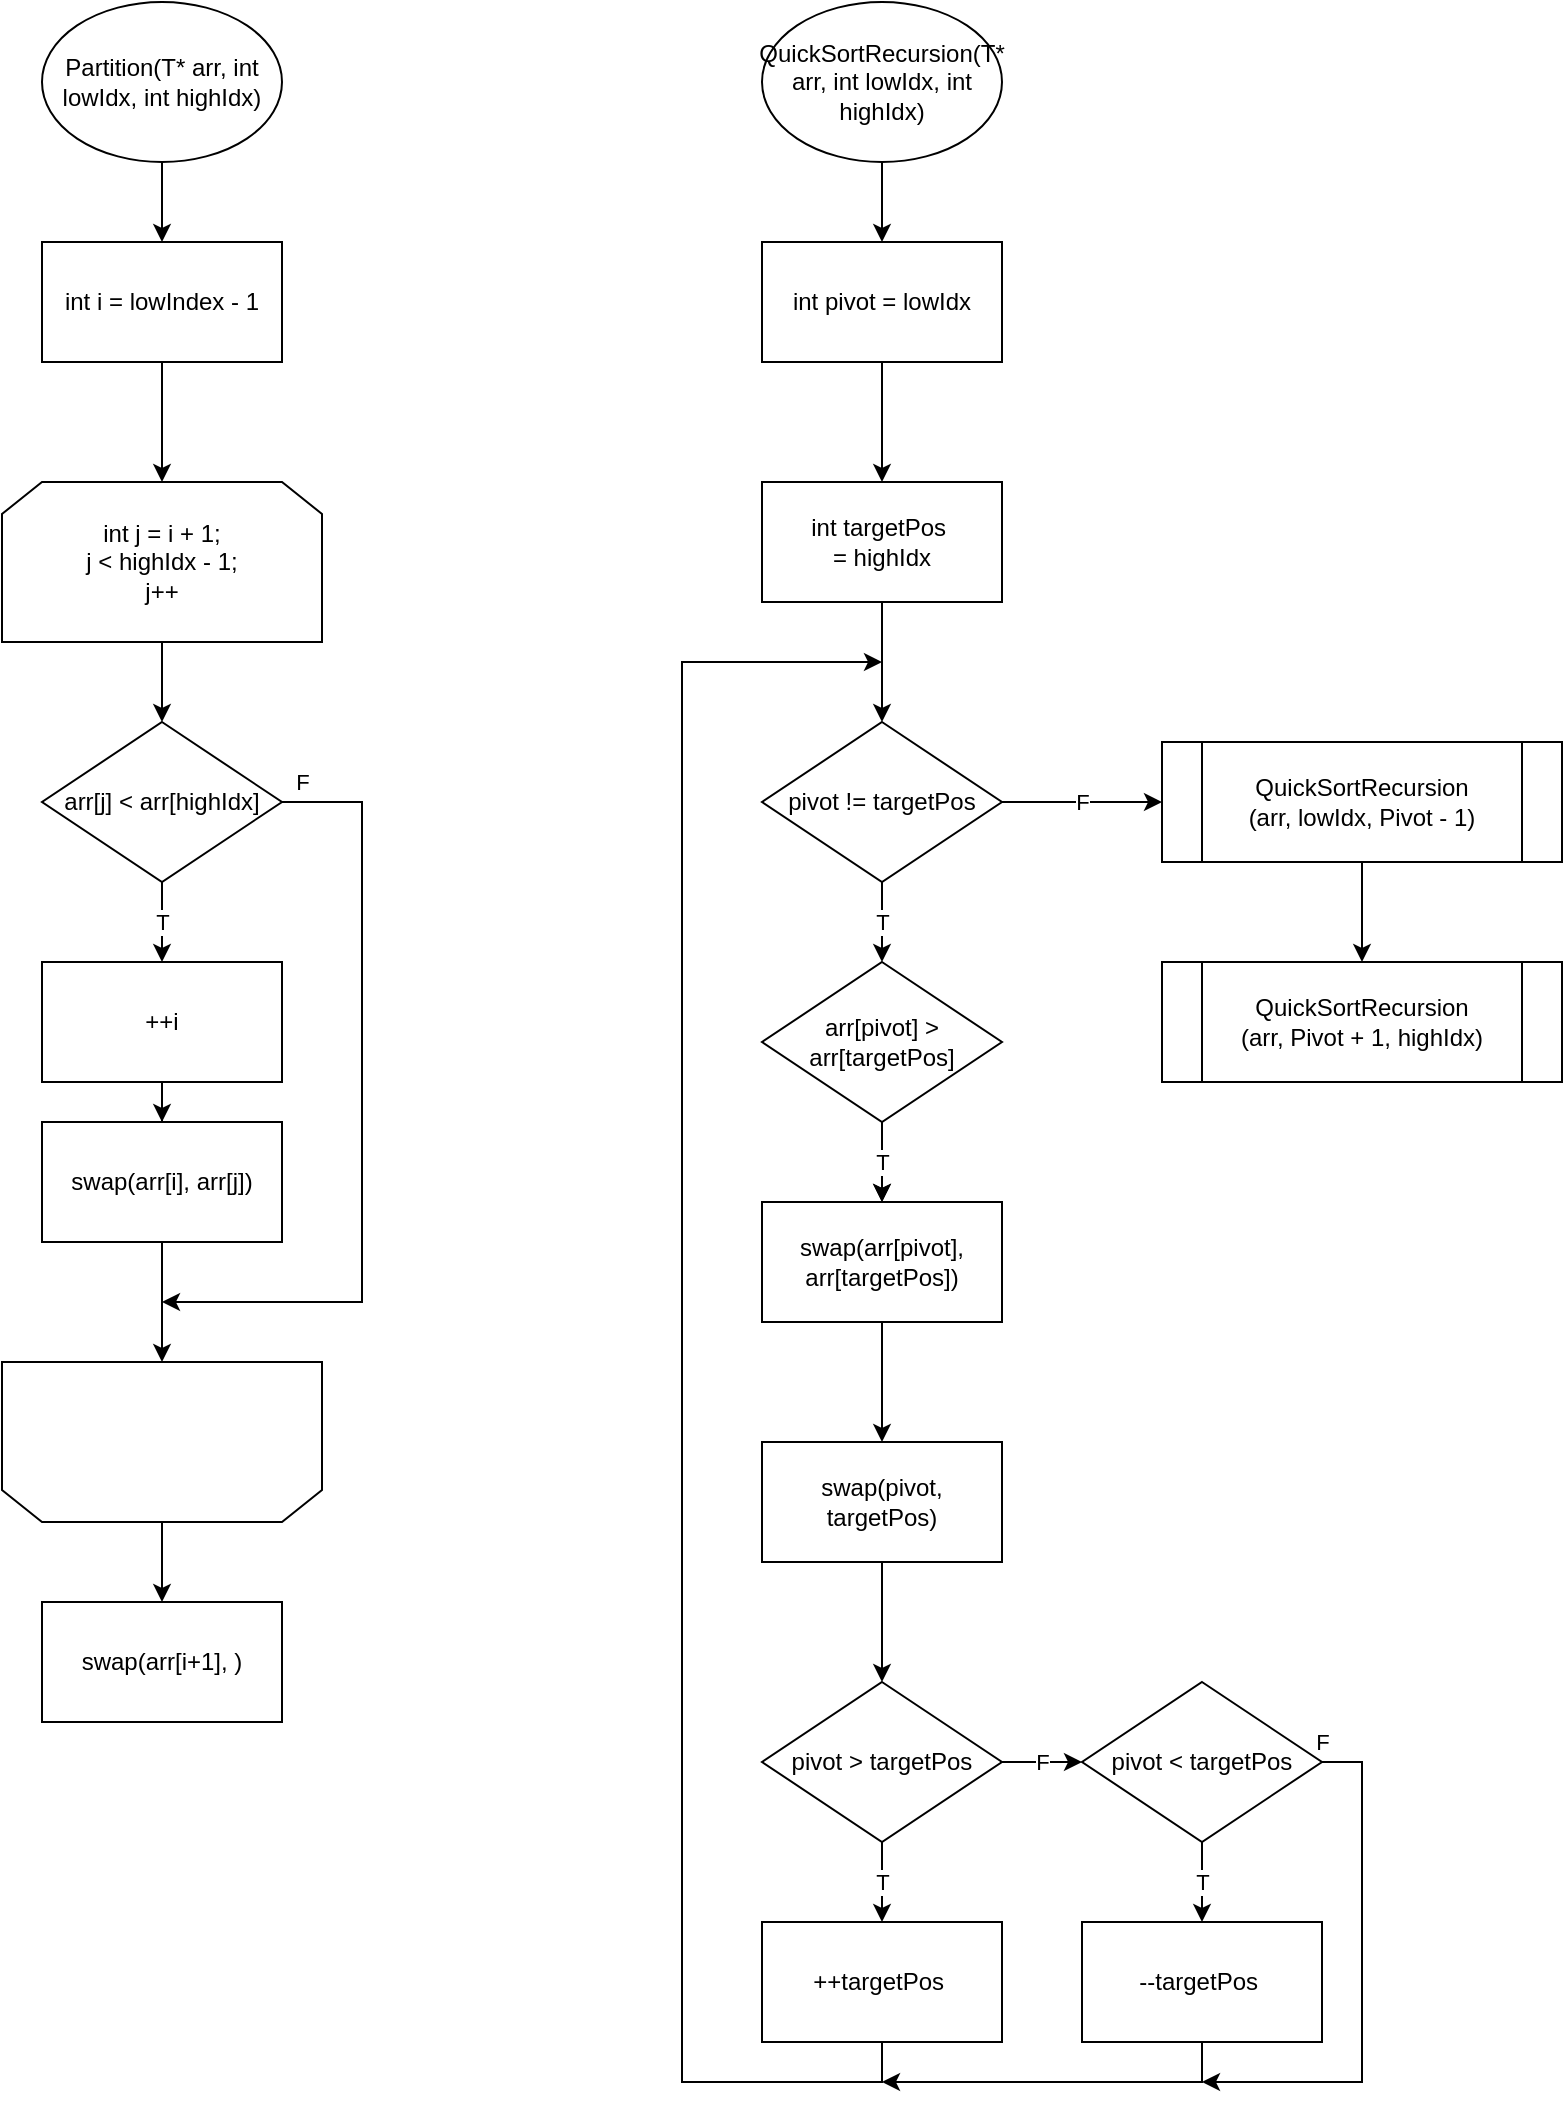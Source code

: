<mxfile version="19.0.1" type="device"><diagram id="tBo4gF3kiWlmcW50dATX" name="페이지-1"><mxGraphModel dx="1102" dy="985" grid="1" gridSize="10" guides="1" tooltips="1" connect="1" arrows="1" fold="1" page="1" pageScale="1" pageWidth="827" pageHeight="1169" math="0" shadow="0"><root><mxCell id="0"/><mxCell id="1" parent="0"/><mxCell id="lWD76YswF5eXnWPzL9gL-5" value="" style="edgeStyle=orthogonalEdgeStyle;rounded=0;orthogonalLoop=1;jettySize=auto;html=1;" edge="1" parent="1" source="lWD76YswF5eXnWPzL9gL-1" target="lWD76YswF5eXnWPzL9gL-2"><mxGeometry relative="1" as="geometry"/></mxCell><mxCell id="lWD76YswF5eXnWPzL9gL-1" value="Partition(T* arr, int lowIdx, int highIdx)" style="ellipse;whiteSpace=wrap;html=1;" vertex="1" parent="1"><mxGeometry x="40" y="40" width="120" height="80" as="geometry"/></mxCell><mxCell id="lWD76YswF5eXnWPzL9gL-4" value="" style="edgeStyle=orthogonalEdgeStyle;rounded=0;orthogonalLoop=1;jettySize=auto;html=1;" edge="1" parent="1" source="lWD76YswF5eXnWPzL9gL-2" target="lWD76YswF5eXnWPzL9gL-3"><mxGeometry relative="1" as="geometry"/></mxCell><mxCell id="lWD76YswF5eXnWPzL9gL-2" value="int i = lowIndex - 1" style="rounded=0;whiteSpace=wrap;html=1;" vertex="1" parent="1"><mxGeometry x="40" y="160" width="120" height="60" as="geometry"/></mxCell><mxCell id="lWD76YswF5eXnWPzL9gL-9" value="" style="edgeStyle=orthogonalEdgeStyle;rounded=0;orthogonalLoop=1;jettySize=auto;html=1;" edge="1" parent="1" source="lWD76YswF5eXnWPzL9gL-3" target="lWD76YswF5eXnWPzL9gL-8"><mxGeometry relative="1" as="geometry"/></mxCell><mxCell id="lWD76YswF5eXnWPzL9gL-3" value="int j = i + 1;&lt;br&gt;j &amp;lt; highIdx - 1;&lt;br&gt;j++" style="shape=loopLimit;whiteSpace=wrap;html=1;" vertex="1" parent="1"><mxGeometry x="20" y="280" width="160" height="80" as="geometry"/></mxCell><mxCell id="lWD76YswF5eXnWPzL9gL-18" value="" style="edgeStyle=orthogonalEdgeStyle;rounded=0;orthogonalLoop=1;jettySize=auto;html=1;" edge="1" parent="1" source="lWD76YswF5eXnWPzL9gL-6" target="lWD76YswF5eXnWPzL9gL-17"><mxGeometry relative="1" as="geometry"/></mxCell><mxCell id="lWD76YswF5eXnWPzL9gL-6" value="" style="shape=loopLimit;whiteSpace=wrap;html=1;flipV=1;" vertex="1" parent="1"><mxGeometry x="20" y="720" width="160" height="80" as="geometry"/></mxCell><mxCell id="lWD76YswF5eXnWPzL9gL-12" value="T" style="edgeStyle=orthogonalEdgeStyle;rounded=0;orthogonalLoop=1;jettySize=auto;html=1;" edge="1" parent="1" source="lWD76YswF5eXnWPzL9gL-8" target="lWD76YswF5eXnWPzL9gL-10"><mxGeometry relative="1" as="geometry"/></mxCell><mxCell id="lWD76YswF5eXnWPzL9gL-16" value="F" style="edgeStyle=orthogonalEdgeStyle;rounded=0;orthogonalLoop=1;jettySize=auto;html=1;exitX=1;exitY=0.5;exitDx=0;exitDy=0;" edge="1" parent="1" source="lWD76YswF5eXnWPzL9gL-8"><mxGeometry x="-0.949" y="10" relative="1" as="geometry"><mxPoint x="100" y="690" as="targetPoint"/><Array as="points"><mxPoint x="200" y="440"/><mxPoint x="200" y="690"/></Array><mxPoint as="offset"/></mxGeometry></mxCell><mxCell id="lWD76YswF5eXnWPzL9gL-8" value="arr[j] &amp;lt; arr[highIdx]" style="rhombus;whiteSpace=wrap;html=1;" vertex="1" parent="1"><mxGeometry x="40" y="400" width="120" height="80" as="geometry"/></mxCell><mxCell id="lWD76YswF5eXnWPzL9gL-14" value="" style="edgeStyle=orthogonalEdgeStyle;rounded=0;orthogonalLoop=1;jettySize=auto;html=1;" edge="1" parent="1" source="lWD76YswF5eXnWPzL9gL-10" target="lWD76YswF5eXnWPzL9gL-13"><mxGeometry relative="1" as="geometry"/></mxCell><mxCell id="lWD76YswF5eXnWPzL9gL-10" value="++i" style="rounded=0;whiteSpace=wrap;html=1;" vertex="1" parent="1"><mxGeometry x="40" y="520" width="120" height="60" as="geometry"/></mxCell><mxCell id="lWD76YswF5eXnWPzL9gL-15" value="" style="edgeStyle=orthogonalEdgeStyle;rounded=0;orthogonalLoop=1;jettySize=auto;html=1;" edge="1" parent="1" source="lWD76YswF5eXnWPzL9gL-13" target="lWD76YswF5eXnWPzL9gL-6"><mxGeometry relative="1" as="geometry"/></mxCell><mxCell id="lWD76YswF5eXnWPzL9gL-13" value="swap(arr[i], arr[j])" style="rounded=0;whiteSpace=wrap;html=1;" vertex="1" parent="1"><mxGeometry x="40" y="600" width="120" height="60" as="geometry"/></mxCell><mxCell id="lWD76YswF5eXnWPzL9gL-17" value="swap(arr[i+1], )" style="rounded=0;whiteSpace=wrap;html=1;" vertex="1" parent="1"><mxGeometry x="40" y="840" width="120" height="60" as="geometry"/></mxCell><mxCell id="lWD76YswF5eXnWPzL9gL-21" value="" style="edgeStyle=orthogonalEdgeStyle;rounded=0;orthogonalLoop=1;jettySize=auto;html=1;" edge="1" parent="1" source="lWD76YswF5eXnWPzL9gL-19" target="lWD76YswF5eXnWPzL9gL-20"><mxGeometry relative="1" as="geometry"/></mxCell><mxCell id="lWD76YswF5eXnWPzL9gL-19" value="&lt;span style=&quot;&quot;&gt;QuickSortRecursion(T* arr, int lowIdx, int highIdx)&lt;/span&gt;" style="ellipse;whiteSpace=wrap;html=1;" vertex="1" parent="1"><mxGeometry x="400" y="40" width="120" height="80" as="geometry"/></mxCell><mxCell id="lWD76YswF5eXnWPzL9gL-23" value="" style="edgeStyle=orthogonalEdgeStyle;rounded=0;orthogonalLoop=1;jettySize=auto;html=1;" edge="1" parent="1" source="lWD76YswF5eXnWPzL9gL-20"><mxGeometry relative="1" as="geometry"><mxPoint x="460" y="280" as="targetPoint"/></mxGeometry></mxCell><mxCell id="lWD76YswF5eXnWPzL9gL-20" value="int pivot = lowIdx" style="rounded=0;whiteSpace=wrap;html=1;" vertex="1" parent="1"><mxGeometry x="400" y="160" width="120" height="60" as="geometry"/></mxCell><mxCell id="lWD76YswF5eXnWPzL9gL-26" value="" style="edgeStyle=orthogonalEdgeStyle;rounded=0;orthogonalLoop=1;jettySize=auto;html=1;" edge="1" parent="1" source="lWD76YswF5eXnWPzL9gL-25"><mxGeometry relative="1" as="geometry"><mxPoint x="460" y="400" as="targetPoint"/></mxGeometry></mxCell><mxCell id="lWD76YswF5eXnWPzL9gL-25" value="int targetPos&amp;nbsp;&lt;br&gt;= highIdx" style="rounded=0;whiteSpace=wrap;html=1;" vertex="1" parent="1"><mxGeometry x="400" y="280" width="120" height="60" as="geometry"/></mxCell><mxCell id="lWD76YswF5eXnWPzL9gL-30" value="" style="edgeStyle=orthogonalEdgeStyle;rounded=0;orthogonalLoop=1;jettySize=auto;html=1;" edge="1" parent="1" source="lWD76YswF5eXnWPzL9gL-31" target="lWD76YswF5eXnWPzL9gL-32"><mxGeometry relative="1" as="geometry"/></mxCell><mxCell id="lWD76YswF5eXnWPzL9gL-43" value="T" style="edgeStyle=orthogonalEdgeStyle;rounded=0;orthogonalLoop=1;jettySize=auto;html=1;" edge="1" parent="1" source="lWD76YswF5eXnWPzL9gL-31" target="lWD76YswF5eXnWPzL9gL-32"><mxGeometry relative="1" as="geometry"/></mxCell><mxCell id="lWD76YswF5eXnWPzL9gL-31" value="arr[pivot] &amp;gt; arr[targetPos]" style="rhombus;whiteSpace=wrap;html=1;" vertex="1" parent="1"><mxGeometry x="400" y="520" width="120" height="80" as="geometry"/></mxCell><mxCell id="lWD76YswF5eXnWPzL9gL-52" value="" style="edgeStyle=orthogonalEdgeStyle;rounded=0;orthogonalLoop=1;jettySize=auto;html=1;" edge="1" parent="1" source="lWD76YswF5eXnWPzL9gL-32" target="lWD76YswF5eXnWPzL9gL-51"><mxGeometry relative="1" as="geometry"/></mxCell><mxCell id="lWD76YswF5eXnWPzL9gL-32" value="swap(arr[pivot], arr[targetPos])" style="rounded=0;whiteSpace=wrap;html=1;" vertex="1" parent="1"><mxGeometry x="400" y="640" width="120" height="60" as="geometry"/></mxCell><mxCell id="lWD76YswF5eXnWPzL9gL-34" value="T" style="edgeStyle=orthogonalEdgeStyle;rounded=0;orthogonalLoop=1;jettySize=auto;html=1;" edge="1" parent="1" source="lWD76YswF5eXnWPzL9gL-33" target="lWD76YswF5eXnWPzL9gL-31"><mxGeometry relative="1" as="geometry"/></mxCell><mxCell id="lWD76YswF5eXnWPzL9gL-58" value="F" style="edgeStyle=orthogonalEdgeStyle;rounded=0;orthogonalLoop=1;jettySize=auto;html=1;" edge="1" parent="1" source="lWD76YswF5eXnWPzL9gL-33" target="lWD76YswF5eXnWPzL9gL-57"><mxGeometry relative="1" as="geometry"/></mxCell><mxCell id="lWD76YswF5eXnWPzL9gL-33" value="pivot != targetPos" style="rhombus;whiteSpace=wrap;html=1;" vertex="1" parent="1"><mxGeometry x="400" y="400" width="120" height="80" as="geometry"/></mxCell><mxCell id="lWD76YswF5eXnWPzL9gL-38" value="T" style="edgeStyle=orthogonalEdgeStyle;rounded=0;orthogonalLoop=1;jettySize=auto;html=1;" edge="1" parent="1" source="lWD76YswF5eXnWPzL9gL-35" target="lWD76YswF5eXnWPzL9gL-37"><mxGeometry relative="1" as="geometry"/></mxCell><mxCell id="lWD76YswF5eXnWPzL9gL-42" value="F" style="edgeStyle=orthogonalEdgeStyle;rounded=0;orthogonalLoop=1;jettySize=auto;html=1;" edge="1" parent="1" source="lWD76YswF5eXnWPzL9gL-35" target="lWD76YswF5eXnWPzL9gL-40"><mxGeometry relative="1" as="geometry"/></mxCell><mxCell id="lWD76YswF5eXnWPzL9gL-35" value="pivot &amp;gt; targetPos" style="rhombus;whiteSpace=wrap;html=1;" vertex="1" parent="1"><mxGeometry x="400" y="880" width="120" height="80" as="geometry"/></mxCell><mxCell id="lWD76YswF5eXnWPzL9gL-55" style="edgeStyle=orthogonalEdgeStyle;rounded=0;orthogonalLoop=1;jettySize=auto;html=1;exitX=0.5;exitY=1;exitDx=0;exitDy=0;" edge="1" parent="1" source="lWD76YswF5eXnWPzL9gL-37"><mxGeometry relative="1" as="geometry"><mxPoint x="460" y="370" as="targetPoint"/><Array as="points"><mxPoint x="460" y="1080"/><mxPoint x="360" y="1080"/><mxPoint x="360" y="370"/></Array></mxGeometry></mxCell><mxCell id="lWD76YswF5eXnWPzL9gL-37" value="++targetPos&amp;nbsp;" style="rounded=0;whiteSpace=wrap;html=1;" vertex="1" parent="1"><mxGeometry x="400" y="1000" width="120" height="60" as="geometry"/></mxCell><mxCell id="lWD76YswF5eXnWPzL9gL-39" value="T" style="edgeStyle=orthogonalEdgeStyle;rounded=0;orthogonalLoop=1;jettySize=auto;html=1;" edge="1" parent="1" source="lWD76YswF5eXnWPzL9gL-40" target="lWD76YswF5eXnWPzL9gL-41"><mxGeometry relative="1" as="geometry"/></mxCell><mxCell id="lWD76YswF5eXnWPzL9gL-47" value="F" style="edgeStyle=orthogonalEdgeStyle;rounded=0;orthogonalLoop=1;jettySize=auto;html=1;exitX=1;exitY=0.5;exitDx=0;exitDy=0;" edge="1" parent="1" source="lWD76YswF5eXnWPzL9gL-40"><mxGeometry x="-1" y="10" relative="1" as="geometry"><mxPoint x="620" y="1080" as="targetPoint"/><Array as="points"><mxPoint x="700" y="920"/><mxPoint x="700" y="1080"/></Array><mxPoint as="offset"/></mxGeometry></mxCell><mxCell id="lWD76YswF5eXnWPzL9gL-40" value="pivot &amp;lt; targetPos" style="rhombus;whiteSpace=wrap;html=1;" vertex="1" parent="1"><mxGeometry x="560" y="880" width="120" height="80" as="geometry"/></mxCell><mxCell id="lWD76YswF5eXnWPzL9gL-46" style="edgeStyle=orthogonalEdgeStyle;rounded=0;orthogonalLoop=1;jettySize=auto;html=1;" edge="1" parent="1" source="lWD76YswF5eXnWPzL9gL-41"><mxGeometry relative="1" as="geometry"><mxPoint x="460" y="1080" as="targetPoint"/><Array as="points"><mxPoint x="620" y="1080"/></Array></mxGeometry></mxCell><mxCell id="lWD76YswF5eXnWPzL9gL-41" value="--targetPos&amp;nbsp;" style="rounded=0;whiteSpace=wrap;html=1;" vertex="1" parent="1"><mxGeometry x="560" y="1000" width="120" height="60" as="geometry"/></mxCell><mxCell id="lWD76YswF5eXnWPzL9gL-53" value="" style="edgeStyle=orthogonalEdgeStyle;rounded=0;orthogonalLoop=1;jettySize=auto;html=1;" edge="1" parent="1" source="lWD76YswF5eXnWPzL9gL-51" target="lWD76YswF5eXnWPzL9gL-35"><mxGeometry relative="1" as="geometry"/></mxCell><mxCell id="lWD76YswF5eXnWPzL9gL-51" value="swap(pivot, targetPos)" style="rounded=0;whiteSpace=wrap;html=1;" vertex="1" parent="1"><mxGeometry x="400" y="760" width="120" height="60" as="geometry"/></mxCell><mxCell id="lWD76YswF5eXnWPzL9gL-60" value="" style="edgeStyle=orthogonalEdgeStyle;rounded=0;orthogonalLoop=1;jettySize=auto;html=1;" edge="1" parent="1" source="lWD76YswF5eXnWPzL9gL-57" target="lWD76YswF5eXnWPzL9gL-59"><mxGeometry relative="1" as="geometry"/></mxCell><mxCell id="lWD76YswF5eXnWPzL9gL-57" value="&lt;span style=&quot;&quot;&gt;QuickSortRecursion&lt;br&gt;(arr, lowIdx, Pivot - 1)&lt;br&gt;&lt;/span&gt;" style="shape=process;whiteSpace=wrap;html=1;backgroundOutline=1;" vertex="1" parent="1"><mxGeometry x="600" y="410" width="200" height="60" as="geometry"/></mxCell><mxCell id="lWD76YswF5eXnWPzL9gL-59" value="&lt;span style=&quot;&quot;&gt;QuickSortRecursion&lt;br&gt;(arr, Pivot + 1, highIdx)&lt;br&gt;&lt;/span&gt;" style="shape=process;whiteSpace=wrap;html=1;backgroundOutline=1;" vertex="1" parent="1"><mxGeometry x="600" y="520" width="200" height="60" as="geometry"/></mxCell></root></mxGraphModel></diagram></mxfile>